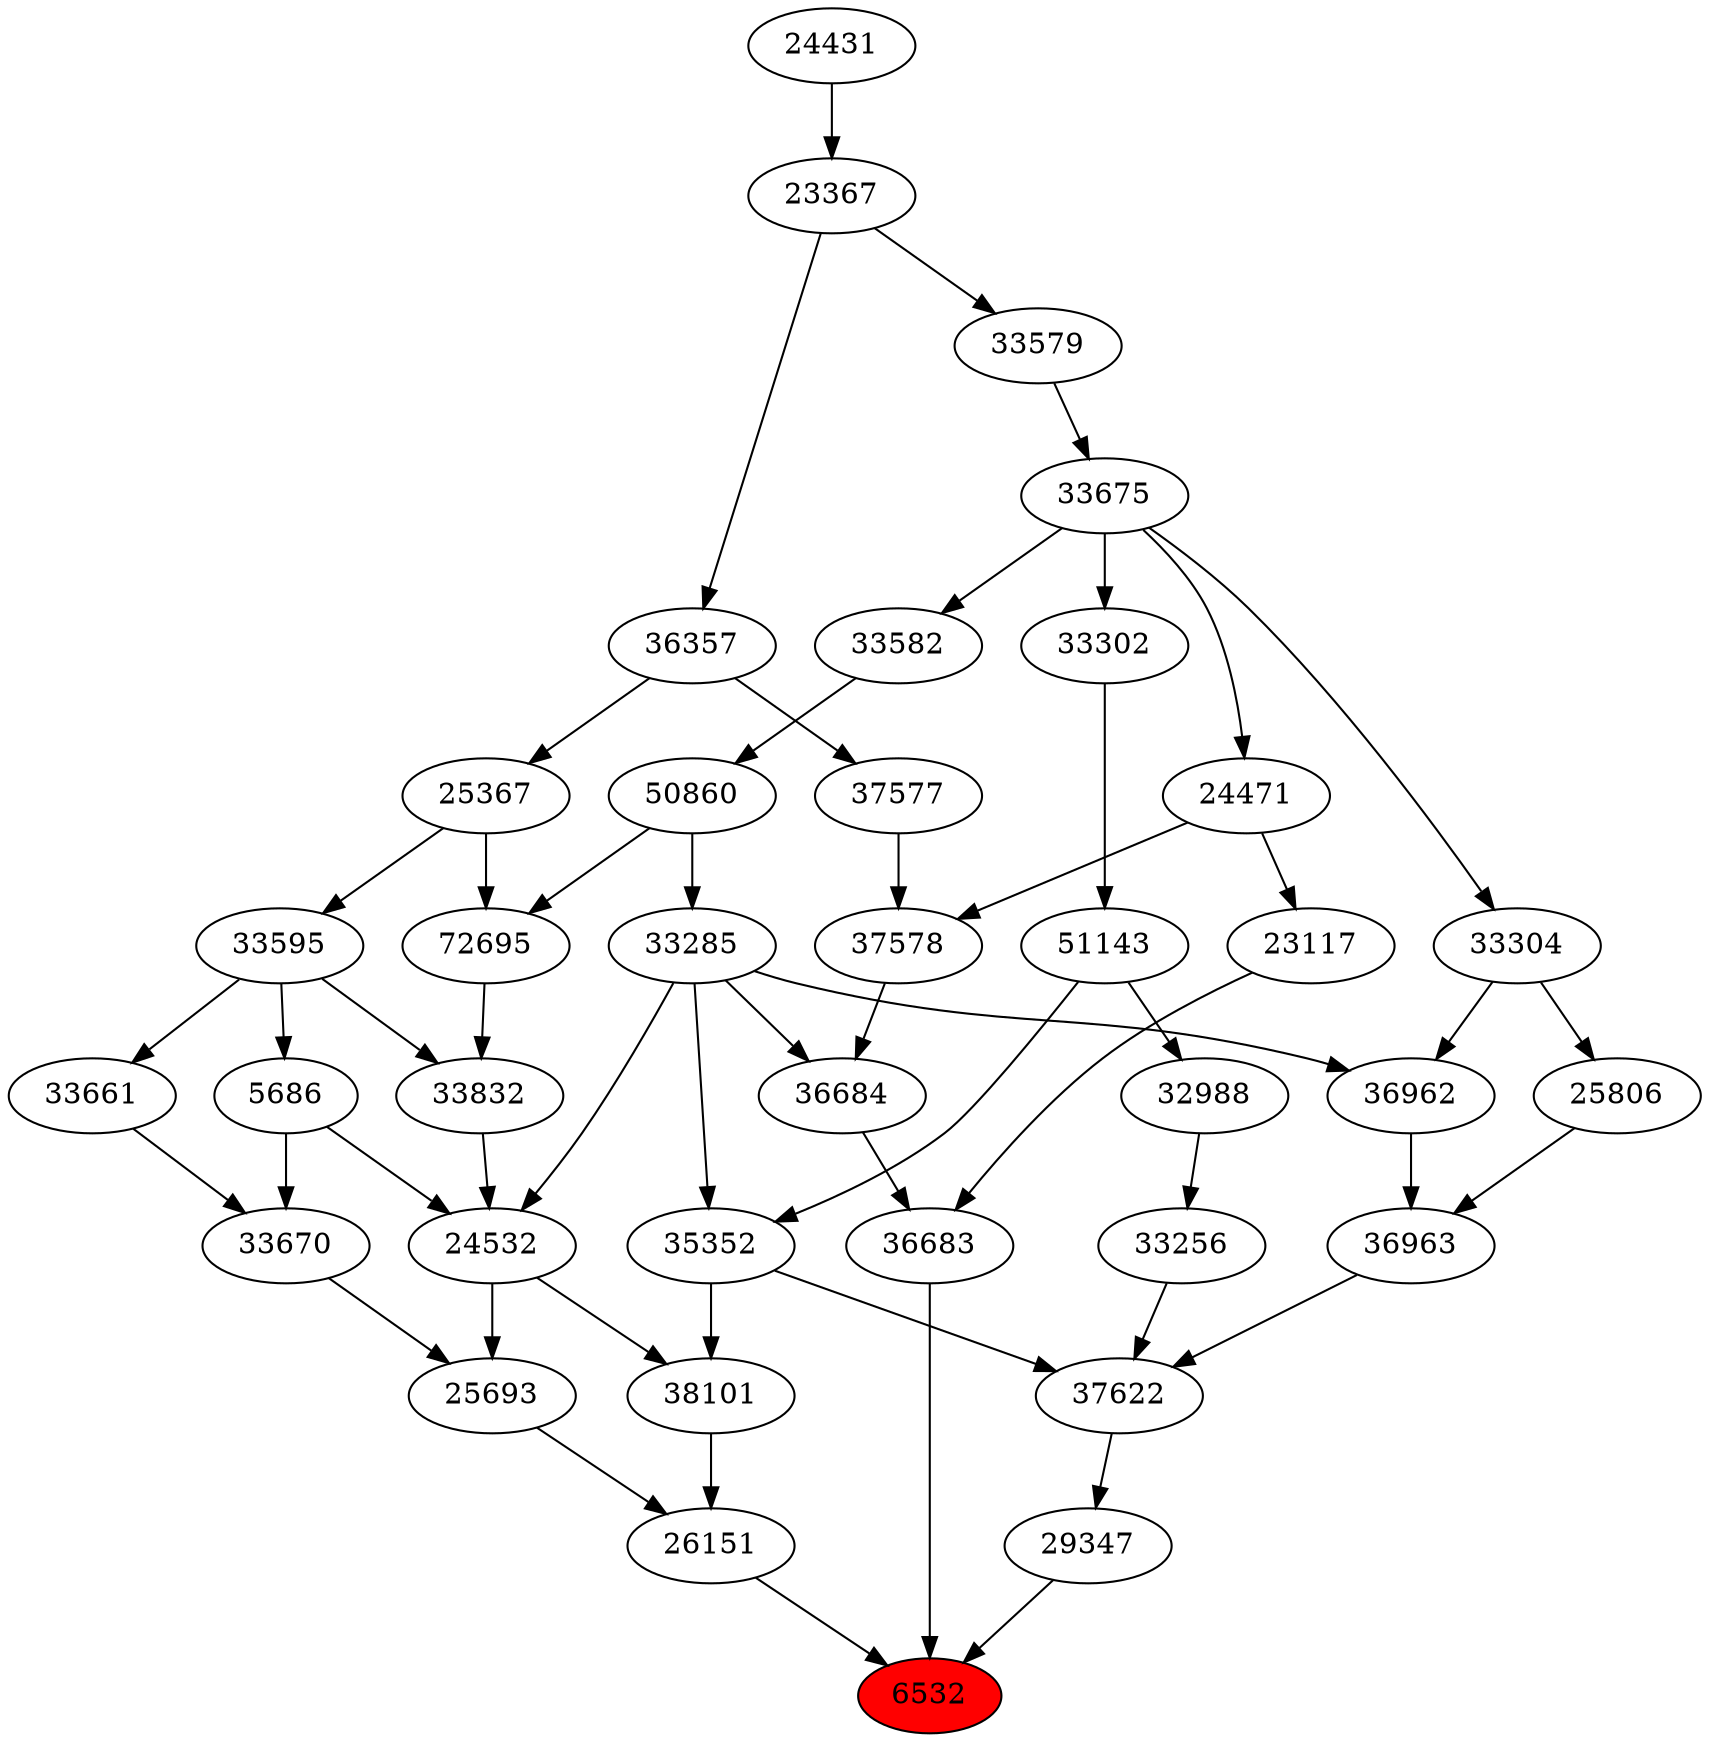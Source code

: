 strict digraph{ 
6532 [label="6532" fillcolor=red style=filled]
26151 -> 6532
36683 -> 6532
29347 -> 6532
26151 [label="26151"]
38101 -> 26151
25693 -> 26151
36683 [label="36683"]
36684 -> 36683
23117 -> 36683
29347 [label="29347"]
37622 -> 29347
38101 [label="38101"]
24532 -> 38101
35352 -> 38101
25693 [label="25693"]
24532 -> 25693
33670 -> 25693
36684 [label="36684"]
33285 -> 36684
37578 -> 36684
23117 [label="23117"]
24471 -> 23117
37622 [label="37622"]
36963 -> 37622
35352 -> 37622
33256 -> 37622
24532 [label="24532"]
33285 -> 24532
5686 -> 24532
33832 -> 24532
35352 [label="35352"]
33285 -> 35352
51143 -> 35352
33670 [label="33670"]
5686 -> 33670
33661 -> 33670
33285 [label="33285"]
50860 -> 33285
37578 [label="37578"]
24471 -> 37578
37577 -> 37578
24471 [label="24471"]
33675 -> 24471
36963 [label="36963"]
36962 -> 36963
25806 -> 36963
33256 [label="33256"]
32988 -> 33256
5686 [label="5686"]
33595 -> 5686
33832 [label="33832"]
72695 -> 33832
33595 -> 33832
51143 [label="51143"]
33302 -> 51143
33661 [label="33661"]
33595 -> 33661
50860 [label="50860"]
33582 -> 50860
37577 [label="37577"]
36357 -> 37577
33675 [label="33675"]
33579 -> 33675
36962 [label="36962"]
33285 -> 36962
33304 -> 36962
25806 [label="25806"]
33304 -> 25806
32988 [label="32988"]
51143 -> 32988
33595 [label="33595"]
25367 -> 33595
72695 [label="72695"]
50860 -> 72695
25367 -> 72695
33302 [label="33302"]
33675 -> 33302
33582 [label="33582"]
33675 -> 33582
36357 [label="36357"]
23367 -> 36357
33579 [label="33579"]
23367 -> 33579
33304 [label="33304"]
33675 -> 33304
25367 [label="25367"]
36357 -> 25367
23367 [label="23367"]
24431 -> 23367
24431 [label="24431"]
}